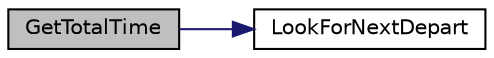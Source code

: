 digraph "GetTotalTime"
{
 // LATEX_PDF_SIZE
  edge [fontname="Helvetica",fontsize="10",labelfontname="Helvetica",labelfontsize="10"];
  node [fontname="Helvetica",fontsize="10",shape=record];
  rankdir="LR";
  Node1 [label="GetTotalTime",height=0.2,width=0.4,color="black", fillcolor="grey75", style="filled", fontcolor="black",tooltip="Funkcja, która na podstawie podanej drogi zlicza łączny czas jazdy (razem z czasem oczekiwania na odj..."];
  Node1 -> Node2 [color="midnightblue",fontsize="10",style="solid",fontname="Helvetica"];
  Node2 [label="LookForNextDepart",height=0.2,width=0.4,color="black", fillcolor="white", style="filled",URL="$d3/d36/functions_8cpp.html#ad7aebb26f6e8258f90fcfc49b6b1127e",tooltip="Funkcja szukająca następnej godziny odjazdu \"z miasta A do miasta B\" względem podanej godziny."];
}
